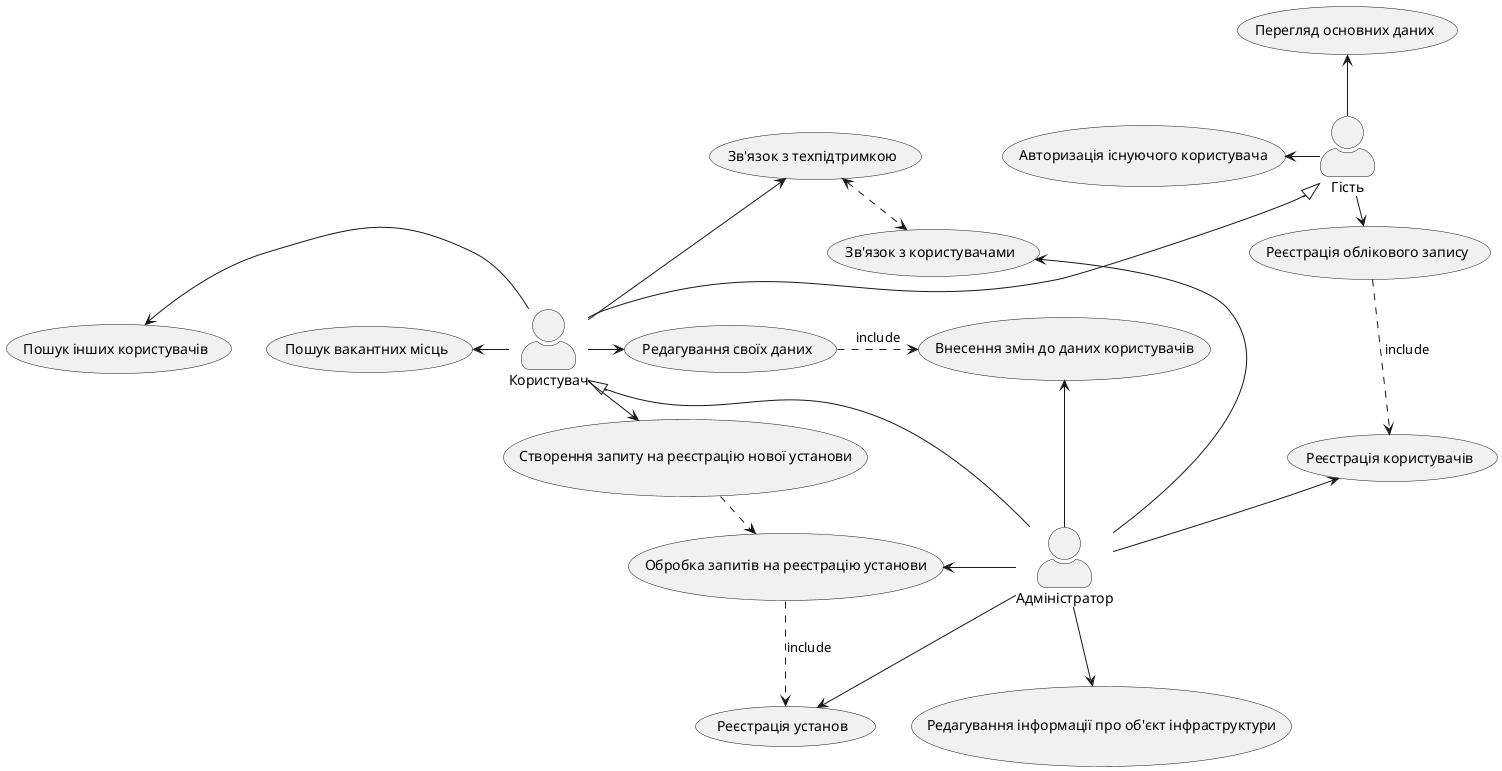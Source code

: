 @startuml
skinparam actorStyle awesome
"Гість" as Guest
"Користувач" as User
"Адміністратор" as Admin
Guest -left-> (g_01)
Guest -right-> (g_02)
Guest -up-> (g_03)
User -right-> (u_01)
User -left-> (u_02)
User -left-> (u_03)
User -right-> (u_04)
User -up-> (u_05)
Admin -left-> (a_01)
Admin -up-> (a_02)
Admin -left-> (a_03)
Admin -down-> (a_04)
Admin -up-> (a_05)
Admin -down-> (a_06)
(g_02) .> (a_01) : include
(u_01) .> (a_02) : include
(u_04) .> (a_03) : include
(a_03) .> (a_04) : include
(u_05) <.> (a_05) : взаємна комунікація
Admin -up-|> User
User -up-|> Guest

'Guest 
"Aвторизація існуючого користувача" as (g_01)
"Реєстрація облікового запису" as (g_02)
"Перегляд основних даних" as (g_03)

'User
"Редагування своїх даних" as (u_01)
"Пошук інших користувачів" as (u_02)
"Пошук вакантних місць" as (u_03)
"Cтворення запиту на реєстрацію нової установи" as (u_04)
"Зв'язок з техпідтримкою" as (u_05)

'Admin
"Реєстрація користувачів" as (a_01)
"Внесення змін до даних користувачів" as (a_02)
"Обробка запитів на реєстрацію установи" as (a_03)
"Реєстрація установ" as (a_04)
"Зв'язок з користувачами" as (a_05)
"Редагування інформації про об'єкт інфраструктури" as (a_06)
@enduml
